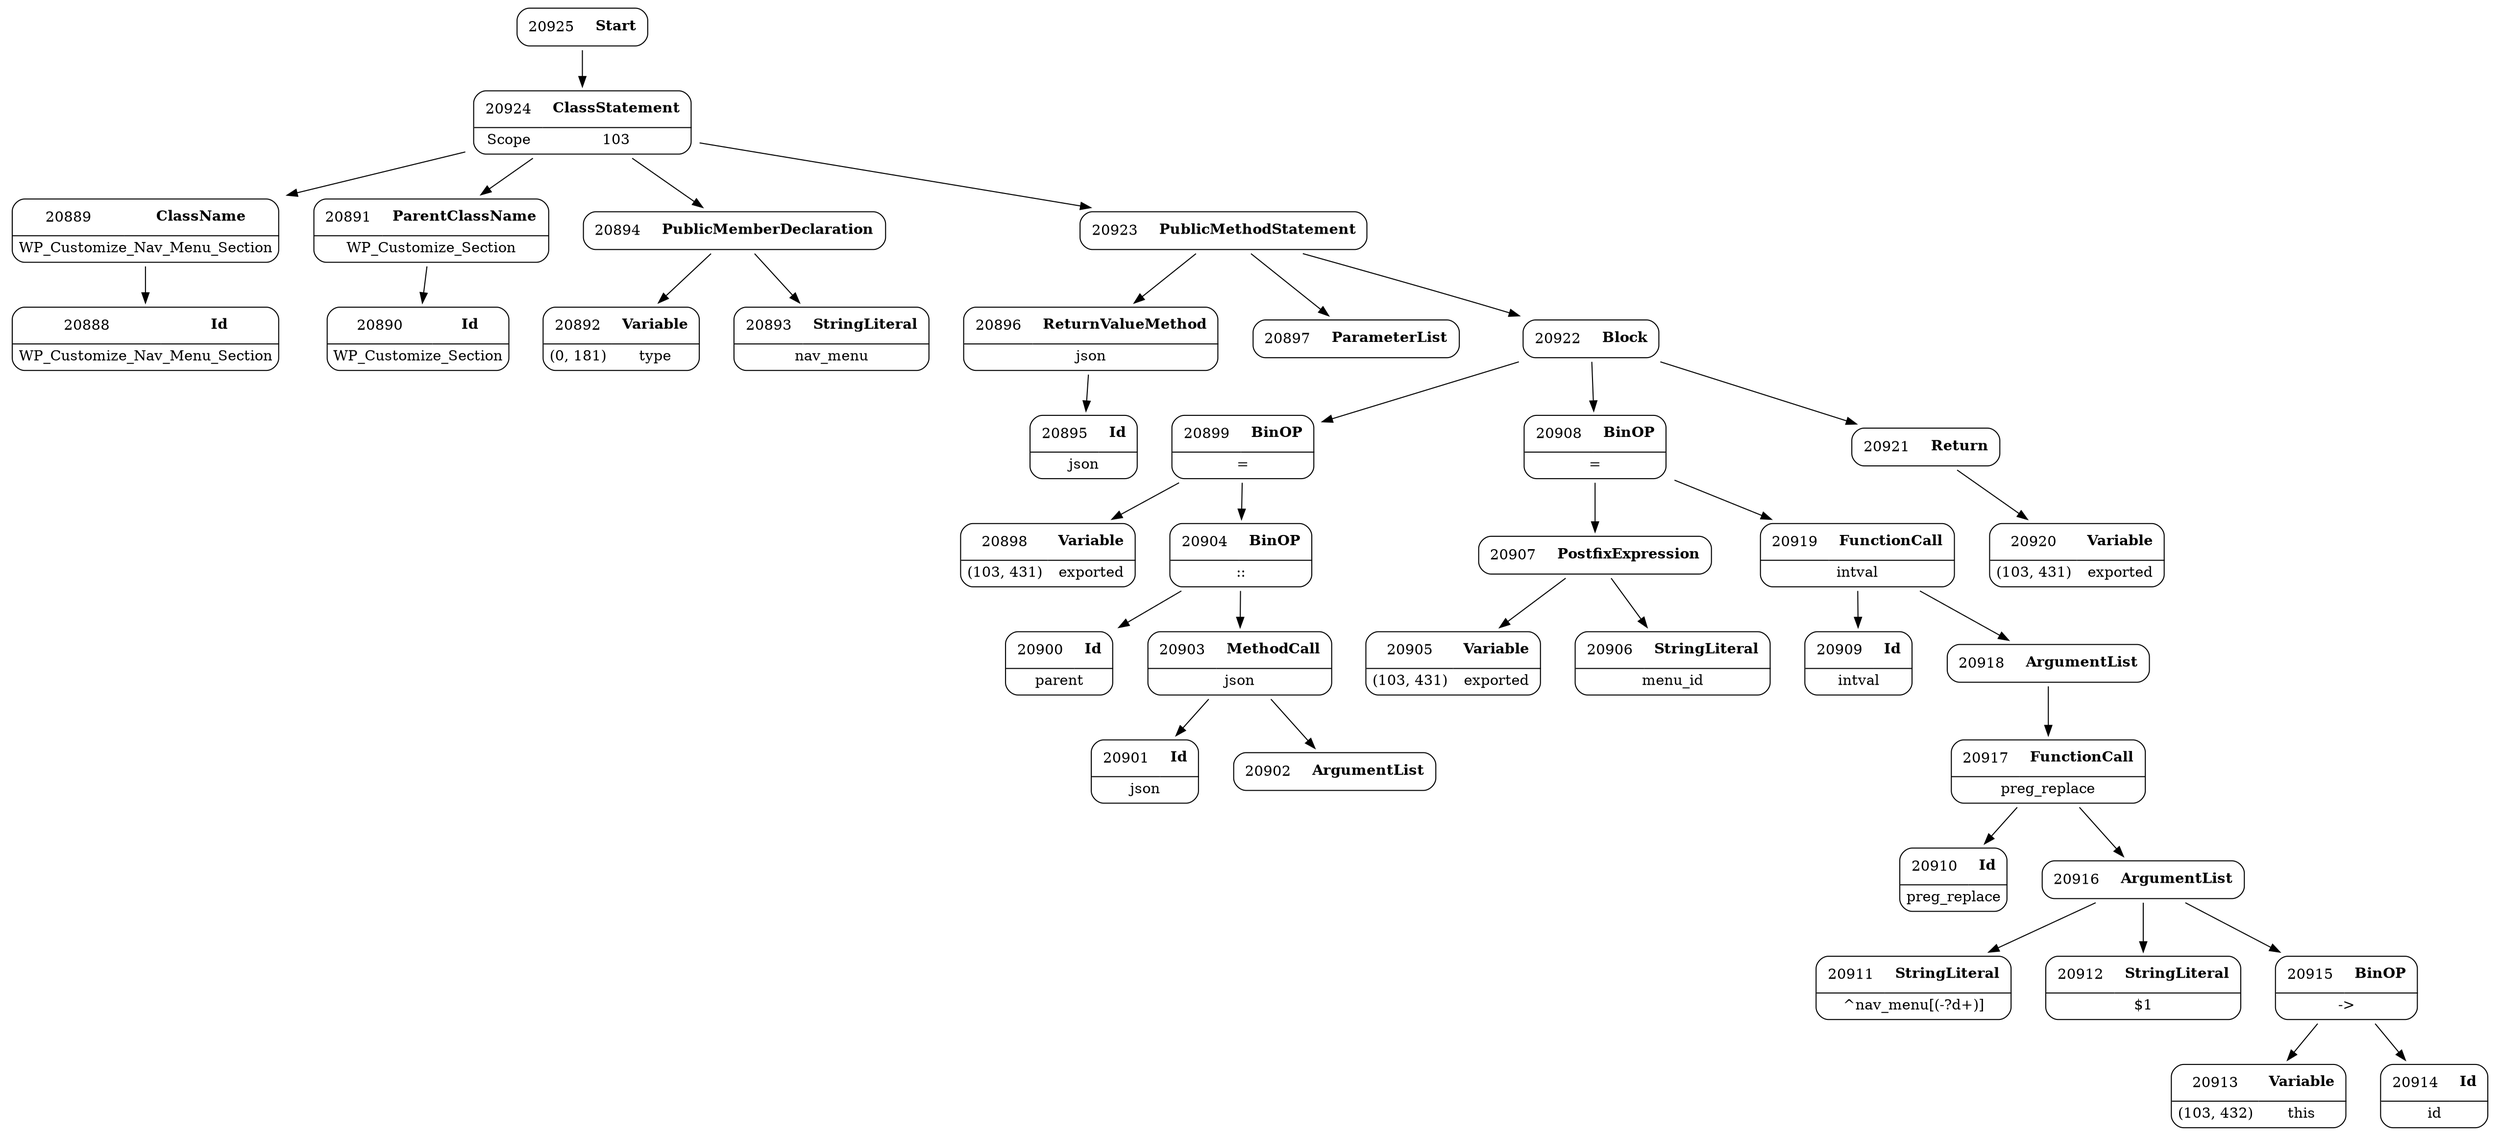 digraph ast {
node [shape=none];
20888 [label=<<TABLE border='1' cellspacing='0' cellpadding='10' style='rounded' ><TR><TD border='0'>20888</TD><TD border='0'><B>Id</B></TD></TR><HR/><TR><TD border='0' cellpadding='5' colspan='2'>WP_Customize_Nav_Menu_Section</TD></TR></TABLE>>];
20889 [label=<<TABLE border='1' cellspacing='0' cellpadding='10' style='rounded' ><TR><TD border='0'>20889</TD><TD border='0'><B>ClassName</B></TD></TR><HR/><TR><TD border='0' cellpadding='5' colspan='2'>WP_Customize_Nav_Menu_Section</TD></TR></TABLE>>];
20889 -> 20888 [weight=2];
20890 [label=<<TABLE border='1' cellspacing='0' cellpadding='10' style='rounded' ><TR><TD border='0'>20890</TD><TD border='0'><B>Id</B></TD></TR><HR/><TR><TD border='0' cellpadding='5' colspan='2'>WP_Customize_Section</TD></TR></TABLE>>];
20891 [label=<<TABLE border='1' cellspacing='0' cellpadding='10' style='rounded' ><TR><TD border='0'>20891</TD><TD border='0'><B>ParentClassName</B></TD></TR><HR/><TR><TD border='0' cellpadding='5' colspan='2'>WP_Customize_Section</TD></TR></TABLE>>];
20891 -> 20890 [weight=2];
20892 [label=<<TABLE border='1' cellspacing='0' cellpadding='10' style='rounded' ><TR><TD border='0'>20892</TD><TD border='0'><B>Variable</B></TD></TR><HR/><TR><TD border='0' cellpadding='5'>(0, 181)</TD><TD border='0' cellpadding='5'>type</TD></TR></TABLE>>];
20893 [label=<<TABLE border='1' cellspacing='0' cellpadding='10' style='rounded' ><TR><TD border='0'>20893</TD><TD border='0'><B>StringLiteral</B></TD></TR><HR/><TR><TD border='0' cellpadding='5' colspan='2'>nav_menu</TD></TR></TABLE>>];
20894 [label=<<TABLE border='1' cellspacing='0' cellpadding='10' style='rounded' ><TR><TD border='0'>20894</TD><TD border='0'><B>PublicMemberDeclaration</B></TD></TR></TABLE>>];
20894 -> 20892 [weight=2];
20894 -> 20893 [weight=2];
20895 [label=<<TABLE border='1' cellspacing='0' cellpadding='10' style='rounded' ><TR><TD border='0'>20895</TD><TD border='0'><B>Id</B></TD></TR><HR/><TR><TD border='0' cellpadding='5' colspan='2'>json</TD></TR></TABLE>>];
20896 [label=<<TABLE border='1' cellspacing='0' cellpadding='10' style='rounded' ><TR><TD border='0'>20896</TD><TD border='0'><B>ReturnValueMethod</B></TD></TR><HR/><TR><TD border='0' cellpadding='5' colspan='2'>json</TD></TR></TABLE>>];
20896 -> 20895 [weight=2];
20897 [label=<<TABLE border='1' cellspacing='0' cellpadding='10' style='rounded' ><TR><TD border='0'>20897</TD><TD border='0'><B>ParameterList</B></TD></TR></TABLE>>];
20898 [label=<<TABLE border='1' cellspacing='0' cellpadding='10' style='rounded' ><TR><TD border='0'>20898</TD><TD border='0'><B>Variable</B></TD></TR><HR/><TR><TD border='0' cellpadding='5'>(103, 431)</TD><TD border='0' cellpadding='5'>exported</TD></TR></TABLE>>];
20899 [label=<<TABLE border='1' cellspacing='0' cellpadding='10' style='rounded' ><TR><TD border='0'>20899</TD><TD border='0'><B>BinOP</B></TD></TR><HR/><TR><TD border='0' cellpadding='5' colspan='2'>=</TD></TR></TABLE>>];
20899 -> 20898 [weight=2];
20899 -> 20904 [weight=2];
20900 [label=<<TABLE border='1' cellspacing='0' cellpadding='10' style='rounded' ><TR><TD border='0'>20900</TD><TD border='0'><B>Id</B></TD></TR><HR/><TR><TD border='0' cellpadding='5' colspan='2'>parent</TD></TR></TABLE>>];
20901 [label=<<TABLE border='1' cellspacing='0' cellpadding='10' style='rounded' ><TR><TD border='0'>20901</TD><TD border='0'><B>Id</B></TD></TR><HR/><TR><TD border='0' cellpadding='5' colspan='2'>json</TD></TR></TABLE>>];
20902 [label=<<TABLE border='1' cellspacing='0' cellpadding='10' style='rounded' ><TR><TD border='0'>20902</TD><TD border='0'><B>ArgumentList</B></TD></TR></TABLE>>];
20903 [label=<<TABLE border='1' cellspacing='0' cellpadding='10' style='rounded' ><TR><TD border='0'>20903</TD><TD border='0'><B>MethodCall</B></TD></TR><HR/><TR><TD border='0' cellpadding='5' colspan='2'>json</TD></TR></TABLE>>];
20903 -> 20901 [weight=2];
20903 -> 20902 [weight=2];
20904 [label=<<TABLE border='1' cellspacing='0' cellpadding='10' style='rounded' ><TR><TD border='0'>20904</TD><TD border='0'><B>BinOP</B></TD></TR><HR/><TR><TD border='0' cellpadding='5' colspan='2'>::</TD></TR></TABLE>>];
20904 -> 20900 [weight=2];
20904 -> 20903 [weight=2];
20905 [label=<<TABLE border='1' cellspacing='0' cellpadding='10' style='rounded' ><TR><TD border='0'>20905</TD><TD border='0'><B>Variable</B></TD></TR><HR/><TR><TD border='0' cellpadding='5'>(103, 431)</TD><TD border='0' cellpadding='5'>exported</TD></TR></TABLE>>];
20906 [label=<<TABLE border='1' cellspacing='0' cellpadding='10' style='rounded' ><TR><TD border='0'>20906</TD><TD border='0'><B>StringLiteral</B></TD></TR><HR/><TR><TD border='0' cellpadding='5' colspan='2'>menu_id</TD></TR></TABLE>>];
20907 [label=<<TABLE border='1' cellspacing='0' cellpadding='10' style='rounded' ><TR><TD border='0'>20907</TD><TD border='0'><B>PostfixExpression</B></TD></TR></TABLE>>];
20907 -> 20905 [weight=2];
20907 -> 20906 [weight=2];
20908 [label=<<TABLE border='1' cellspacing='0' cellpadding='10' style='rounded' ><TR><TD border='0'>20908</TD><TD border='0'><B>BinOP</B></TD></TR><HR/><TR><TD border='0' cellpadding='5' colspan='2'>=</TD></TR></TABLE>>];
20908 -> 20907 [weight=2];
20908 -> 20919 [weight=2];
20909 [label=<<TABLE border='1' cellspacing='0' cellpadding='10' style='rounded' ><TR><TD border='0'>20909</TD><TD border='0'><B>Id</B></TD></TR><HR/><TR><TD border='0' cellpadding='5' colspan='2'>intval</TD></TR></TABLE>>];
20910 [label=<<TABLE border='1' cellspacing='0' cellpadding='10' style='rounded' ><TR><TD border='0'>20910</TD><TD border='0'><B>Id</B></TD></TR><HR/><TR><TD border='0' cellpadding='5' colspan='2'>preg_replace</TD></TR></TABLE>>];
20911 [label=<<TABLE border='1' cellspacing='0' cellpadding='10' style='rounded' ><TR><TD border='0'>20911</TD><TD border='0'><B>StringLiteral</B></TD></TR><HR/><TR><TD border='0' cellpadding='5' colspan='2'>^nav_menu[(-?d+)]</TD></TR></TABLE>>];
20912 [label=<<TABLE border='1' cellspacing='0' cellpadding='10' style='rounded' ><TR><TD border='0'>20912</TD><TD border='0'><B>StringLiteral</B></TD></TR><HR/><TR><TD border='0' cellpadding='5' colspan='2'>$1</TD></TR></TABLE>>];
20913 [label=<<TABLE border='1' cellspacing='0' cellpadding='10' style='rounded' ><TR><TD border='0'>20913</TD><TD border='0'><B>Variable</B></TD></TR><HR/><TR><TD border='0' cellpadding='5'>(103, 432)</TD><TD border='0' cellpadding='5'>this</TD></TR></TABLE>>];
20914 [label=<<TABLE border='1' cellspacing='0' cellpadding='10' style='rounded' ><TR><TD border='0'>20914</TD><TD border='0'><B>Id</B></TD></TR><HR/><TR><TD border='0' cellpadding='5' colspan='2'>id</TD></TR></TABLE>>];
20915 [label=<<TABLE border='1' cellspacing='0' cellpadding='10' style='rounded' ><TR><TD border='0'>20915</TD><TD border='0'><B>BinOP</B></TD></TR><HR/><TR><TD border='0' cellpadding='5' colspan='2'>-&gt;</TD></TR></TABLE>>];
20915 -> 20913 [weight=2];
20915 -> 20914 [weight=2];
20916 [label=<<TABLE border='1' cellspacing='0' cellpadding='10' style='rounded' ><TR><TD border='0'>20916</TD><TD border='0'><B>ArgumentList</B></TD></TR></TABLE>>];
20916 -> 20911 [weight=2];
20916 -> 20912 [weight=2];
20916 -> 20915 [weight=2];
20917 [label=<<TABLE border='1' cellspacing='0' cellpadding='10' style='rounded' ><TR><TD border='0'>20917</TD><TD border='0'><B>FunctionCall</B></TD></TR><HR/><TR><TD border='0' cellpadding='5' colspan='2'>preg_replace</TD></TR></TABLE>>];
20917 -> 20910 [weight=2];
20917 -> 20916 [weight=2];
20918 [label=<<TABLE border='1' cellspacing='0' cellpadding='10' style='rounded' ><TR><TD border='0'>20918</TD><TD border='0'><B>ArgumentList</B></TD></TR></TABLE>>];
20918 -> 20917 [weight=2];
20919 [label=<<TABLE border='1' cellspacing='0' cellpadding='10' style='rounded' ><TR><TD border='0'>20919</TD><TD border='0'><B>FunctionCall</B></TD></TR><HR/><TR><TD border='0' cellpadding='5' colspan='2'>intval</TD></TR></TABLE>>];
20919 -> 20909 [weight=2];
20919 -> 20918 [weight=2];
20920 [label=<<TABLE border='1' cellspacing='0' cellpadding='10' style='rounded' ><TR><TD border='0'>20920</TD><TD border='0'><B>Variable</B></TD></TR><HR/><TR><TD border='0' cellpadding='5'>(103, 431)</TD><TD border='0' cellpadding='5'>exported</TD></TR></TABLE>>];
20921 [label=<<TABLE border='1' cellspacing='0' cellpadding='10' style='rounded' ><TR><TD border='0'>20921</TD><TD border='0'><B>Return</B></TD></TR></TABLE>>];
20921 -> 20920 [weight=2];
20922 [label=<<TABLE border='1' cellspacing='0' cellpadding='10' style='rounded' ><TR><TD border='0'>20922</TD><TD border='0'><B>Block</B></TD></TR></TABLE>>];
20922 -> 20899 [weight=2];
20922 -> 20908 [weight=2];
20922 -> 20921 [weight=2];
20923 [label=<<TABLE border='1' cellspacing='0' cellpadding='10' style='rounded' ><TR><TD border='0'>20923</TD><TD border='0'><B>PublicMethodStatement</B></TD></TR></TABLE>>];
20923 -> 20896 [weight=2];
20923 -> 20897 [weight=2];
20923 -> 20922 [weight=2];
20924 [label=<<TABLE border='1' cellspacing='0' cellpadding='10' style='rounded' ><TR><TD border='0'>20924</TD><TD border='0'><B>ClassStatement</B></TD></TR><HR/><TR><TD border='0' cellpadding='5'>Scope</TD><TD border='0' cellpadding='5'>103</TD></TR></TABLE>>];
20924 -> 20889 [weight=2];
20924 -> 20891 [weight=2];
20924 -> 20894 [weight=2];
20924 -> 20923 [weight=2];
20925 [label=<<TABLE border='1' cellspacing='0' cellpadding='10' style='rounded' ><TR><TD border='0'>20925</TD><TD border='0'><B>Start</B></TD></TR></TABLE>>];
20925 -> 20924 [weight=2];
}

